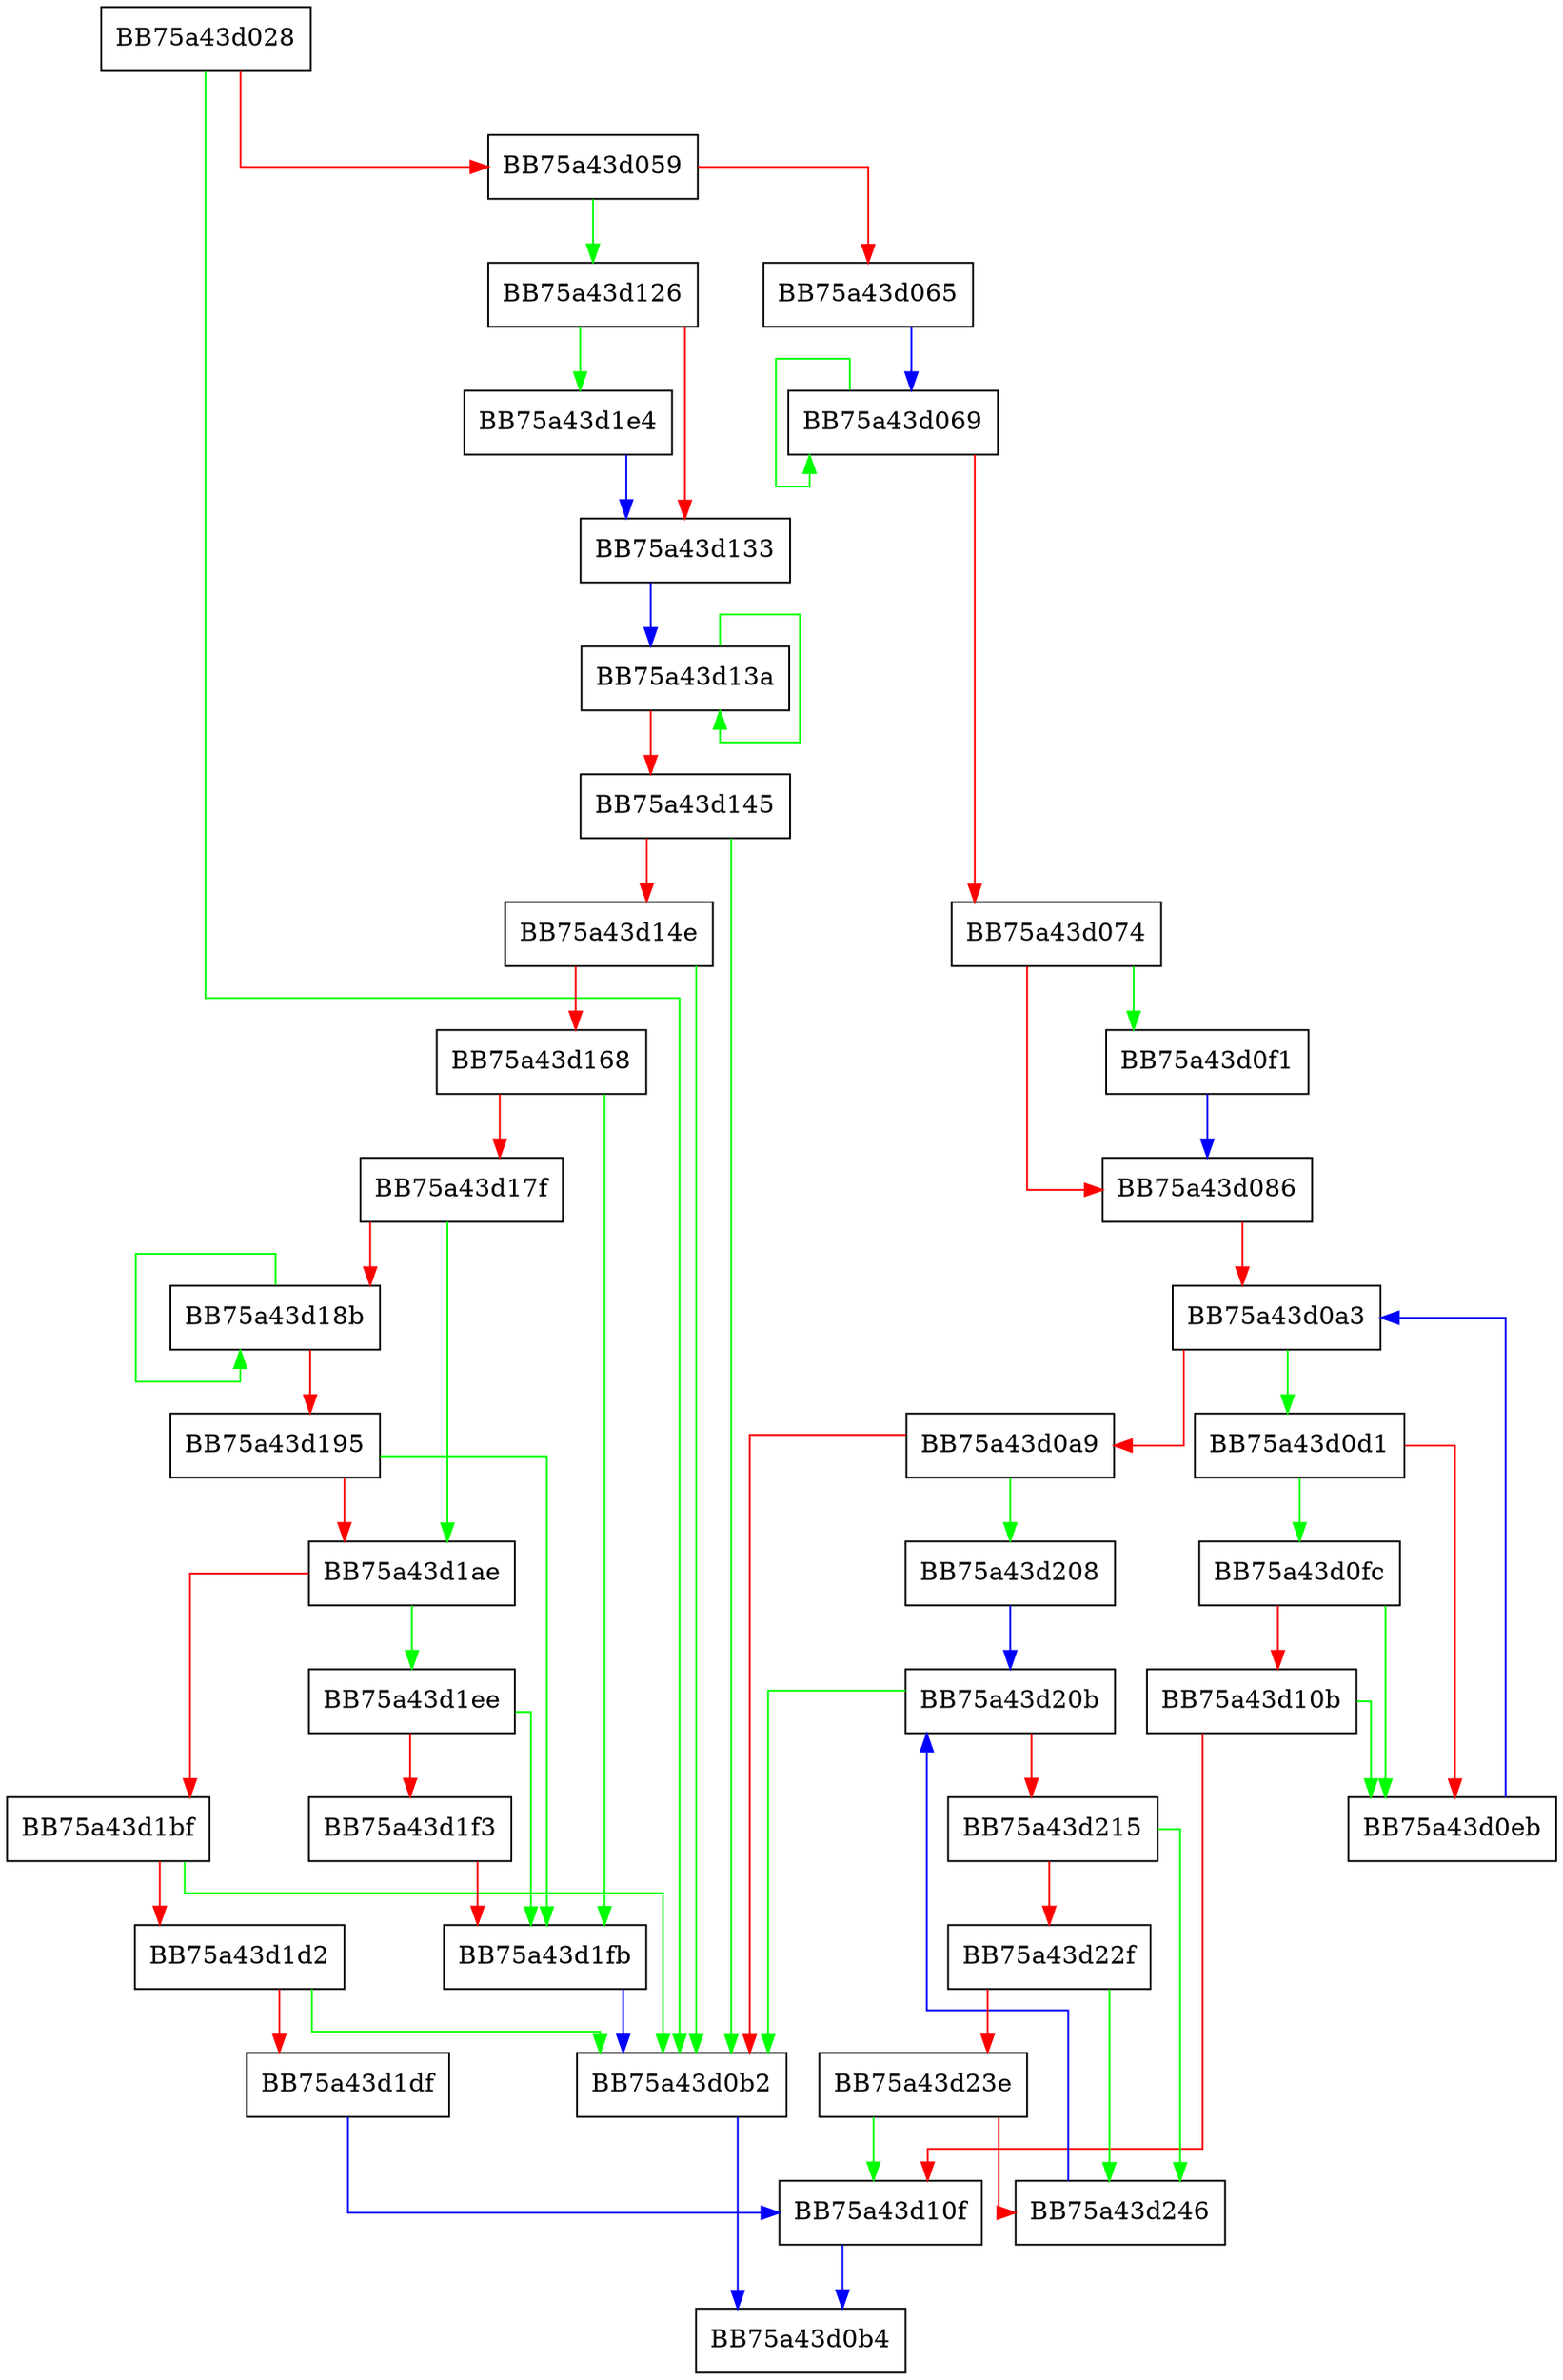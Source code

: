 digraph SearchWithExtensions {
  node [shape="box"];
  graph [splines=ortho];
  BB75a43d028 -> BB75a43d0b2 [color="green"];
  BB75a43d028 -> BB75a43d059 [color="red"];
  BB75a43d059 -> BB75a43d126 [color="green"];
  BB75a43d059 -> BB75a43d065 [color="red"];
  BB75a43d065 -> BB75a43d069 [color="blue"];
  BB75a43d069 -> BB75a43d069 [color="green"];
  BB75a43d069 -> BB75a43d074 [color="red"];
  BB75a43d074 -> BB75a43d0f1 [color="green"];
  BB75a43d074 -> BB75a43d086 [color="red"];
  BB75a43d086 -> BB75a43d0a3 [color="red"];
  BB75a43d0a3 -> BB75a43d0d1 [color="green"];
  BB75a43d0a3 -> BB75a43d0a9 [color="red"];
  BB75a43d0a9 -> BB75a43d208 [color="green"];
  BB75a43d0a9 -> BB75a43d0b2 [color="red"];
  BB75a43d0b2 -> BB75a43d0b4 [color="blue"];
  BB75a43d0d1 -> BB75a43d0fc [color="green"];
  BB75a43d0d1 -> BB75a43d0eb [color="red"];
  BB75a43d0eb -> BB75a43d0a3 [color="blue"];
  BB75a43d0f1 -> BB75a43d086 [color="blue"];
  BB75a43d0fc -> BB75a43d0eb [color="green"];
  BB75a43d0fc -> BB75a43d10b [color="red"];
  BB75a43d10b -> BB75a43d0eb [color="green"];
  BB75a43d10b -> BB75a43d10f [color="red"];
  BB75a43d10f -> BB75a43d0b4 [color="blue"];
  BB75a43d126 -> BB75a43d1e4 [color="green"];
  BB75a43d126 -> BB75a43d133 [color="red"];
  BB75a43d133 -> BB75a43d13a [color="blue"];
  BB75a43d13a -> BB75a43d13a [color="green"];
  BB75a43d13a -> BB75a43d145 [color="red"];
  BB75a43d145 -> BB75a43d0b2 [color="green"];
  BB75a43d145 -> BB75a43d14e [color="red"];
  BB75a43d14e -> BB75a43d0b2 [color="green"];
  BB75a43d14e -> BB75a43d168 [color="red"];
  BB75a43d168 -> BB75a43d1fb [color="green"];
  BB75a43d168 -> BB75a43d17f [color="red"];
  BB75a43d17f -> BB75a43d1ae [color="green"];
  BB75a43d17f -> BB75a43d18b [color="red"];
  BB75a43d18b -> BB75a43d18b [color="green"];
  BB75a43d18b -> BB75a43d195 [color="red"];
  BB75a43d195 -> BB75a43d1fb [color="green"];
  BB75a43d195 -> BB75a43d1ae [color="red"];
  BB75a43d1ae -> BB75a43d1ee [color="green"];
  BB75a43d1ae -> BB75a43d1bf [color="red"];
  BB75a43d1bf -> BB75a43d0b2 [color="green"];
  BB75a43d1bf -> BB75a43d1d2 [color="red"];
  BB75a43d1d2 -> BB75a43d0b2 [color="green"];
  BB75a43d1d2 -> BB75a43d1df [color="red"];
  BB75a43d1df -> BB75a43d10f [color="blue"];
  BB75a43d1e4 -> BB75a43d133 [color="blue"];
  BB75a43d1ee -> BB75a43d1fb [color="green"];
  BB75a43d1ee -> BB75a43d1f3 [color="red"];
  BB75a43d1f3 -> BB75a43d1fb [color="red"];
  BB75a43d1fb -> BB75a43d0b2 [color="blue"];
  BB75a43d208 -> BB75a43d20b [color="blue"];
  BB75a43d20b -> BB75a43d0b2 [color="green"];
  BB75a43d20b -> BB75a43d215 [color="red"];
  BB75a43d215 -> BB75a43d246 [color="green"];
  BB75a43d215 -> BB75a43d22f [color="red"];
  BB75a43d22f -> BB75a43d246 [color="green"];
  BB75a43d22f -> BB75a43d23e [color="red"];
  BB75a43d23e -> BB75a43d10f [color="green"];
  BB75a43d23e -> BB75a43d246 [color="red"];
  BB75a43d246 -> BB75a43d20b [color="blue"];
}